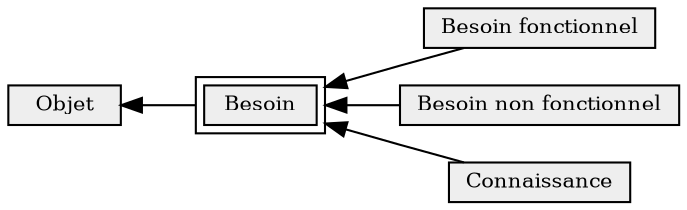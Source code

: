 digraph a {
size="8,20";
rankdir=LR;
node [height=0 style="filled", shape="box", font="Helvetica-Bold", fontsize="10", color="#00000"];
"Besoin" -> "Besoin_fonctionnel" [dir=back];
"Besoin" -> "Besoin_non_fonctionnel" [dir=back];
"Besoin" -> "Connaissance" [dir=back];
"Objet" -> "Besoin" [dir=back];
"Besoin" [URL="http://smw.learning-socle.org/index.php/Cat%C3%A9gorie:Besoin",peripheries=2,label="Besoin",fillcolor="#EEEEEE"];
"Besoin_fonctionnel" [URL="http://smw.learning-socle.org/index.php/Cat%C3%A9gorie:Besoin_fonctionnel",peripheries=1,label="Besoin fonctionnel",fillcolor="#EEEEEE"];
"Besoin_non_fonctionnel" [URL="http://smw.learning-socle.org/index.php/Cat%C3%A9gorie:Besoin_non_fonctionnel",peripheries=1,label="Besoin non fonctionnel",fillcolor="#EEEEEE"];
"Connaissance" [URL="http://smw.learning-socle.org/index.php/Cat%C3%A9gorie:Connaissance",peripheries=1,label="Connaissance",fillcolor="#EEEEEE"];
"Objet" [URL="http://smw.learning-socle.org/index.php/Cat%C3%A9gorie:Objet",peripheries=1,label="Objet",fillcolor="#EEEEEE"];
}
